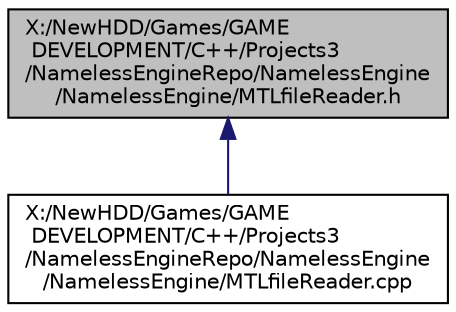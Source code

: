 digraph "X:/NewHDD/Games/GAME DEVELOPMENT/C++/Projects3/NamelessEngineRepo/NamelessEngine/NamelessEngine/MTLfileReader.h"
{
  edge [fontname="Helvetica",fontsize="10",labelfontname="Helvetica",labelfontsize="10"];
  node [fontname="Helvetica",fontsize="10",shape=record];
  Node12 [label="X:/NewHDD/Games/GAME\l DEVELOPMENT/C++/Projects3\l/NamelessEngineRepo/NamelessEngine\l/NamelessEngine/MTLfileReader.h",height=0.2,width=0.4,color="black", fillcolor="grey75", style="filled", fontcolor="black"];
  Node12 -> Node13 [dir="back",color="midnightblue",fontsize="10",style="solid",fontname="Helvetica"];
  Node13 [label="X:/NewHDD/Games/GAME\l DEVELOPMENT/C++/Projects3\l/NamelessEngineRepo/NamelessEngine\l/NamelessEngine/MTLfileReader.cpp",height=0.2,width=0.4,color="black", fillcolor="white", style="filled",URL="$_m_t_lfile_reader_8cpp.html"];
}
